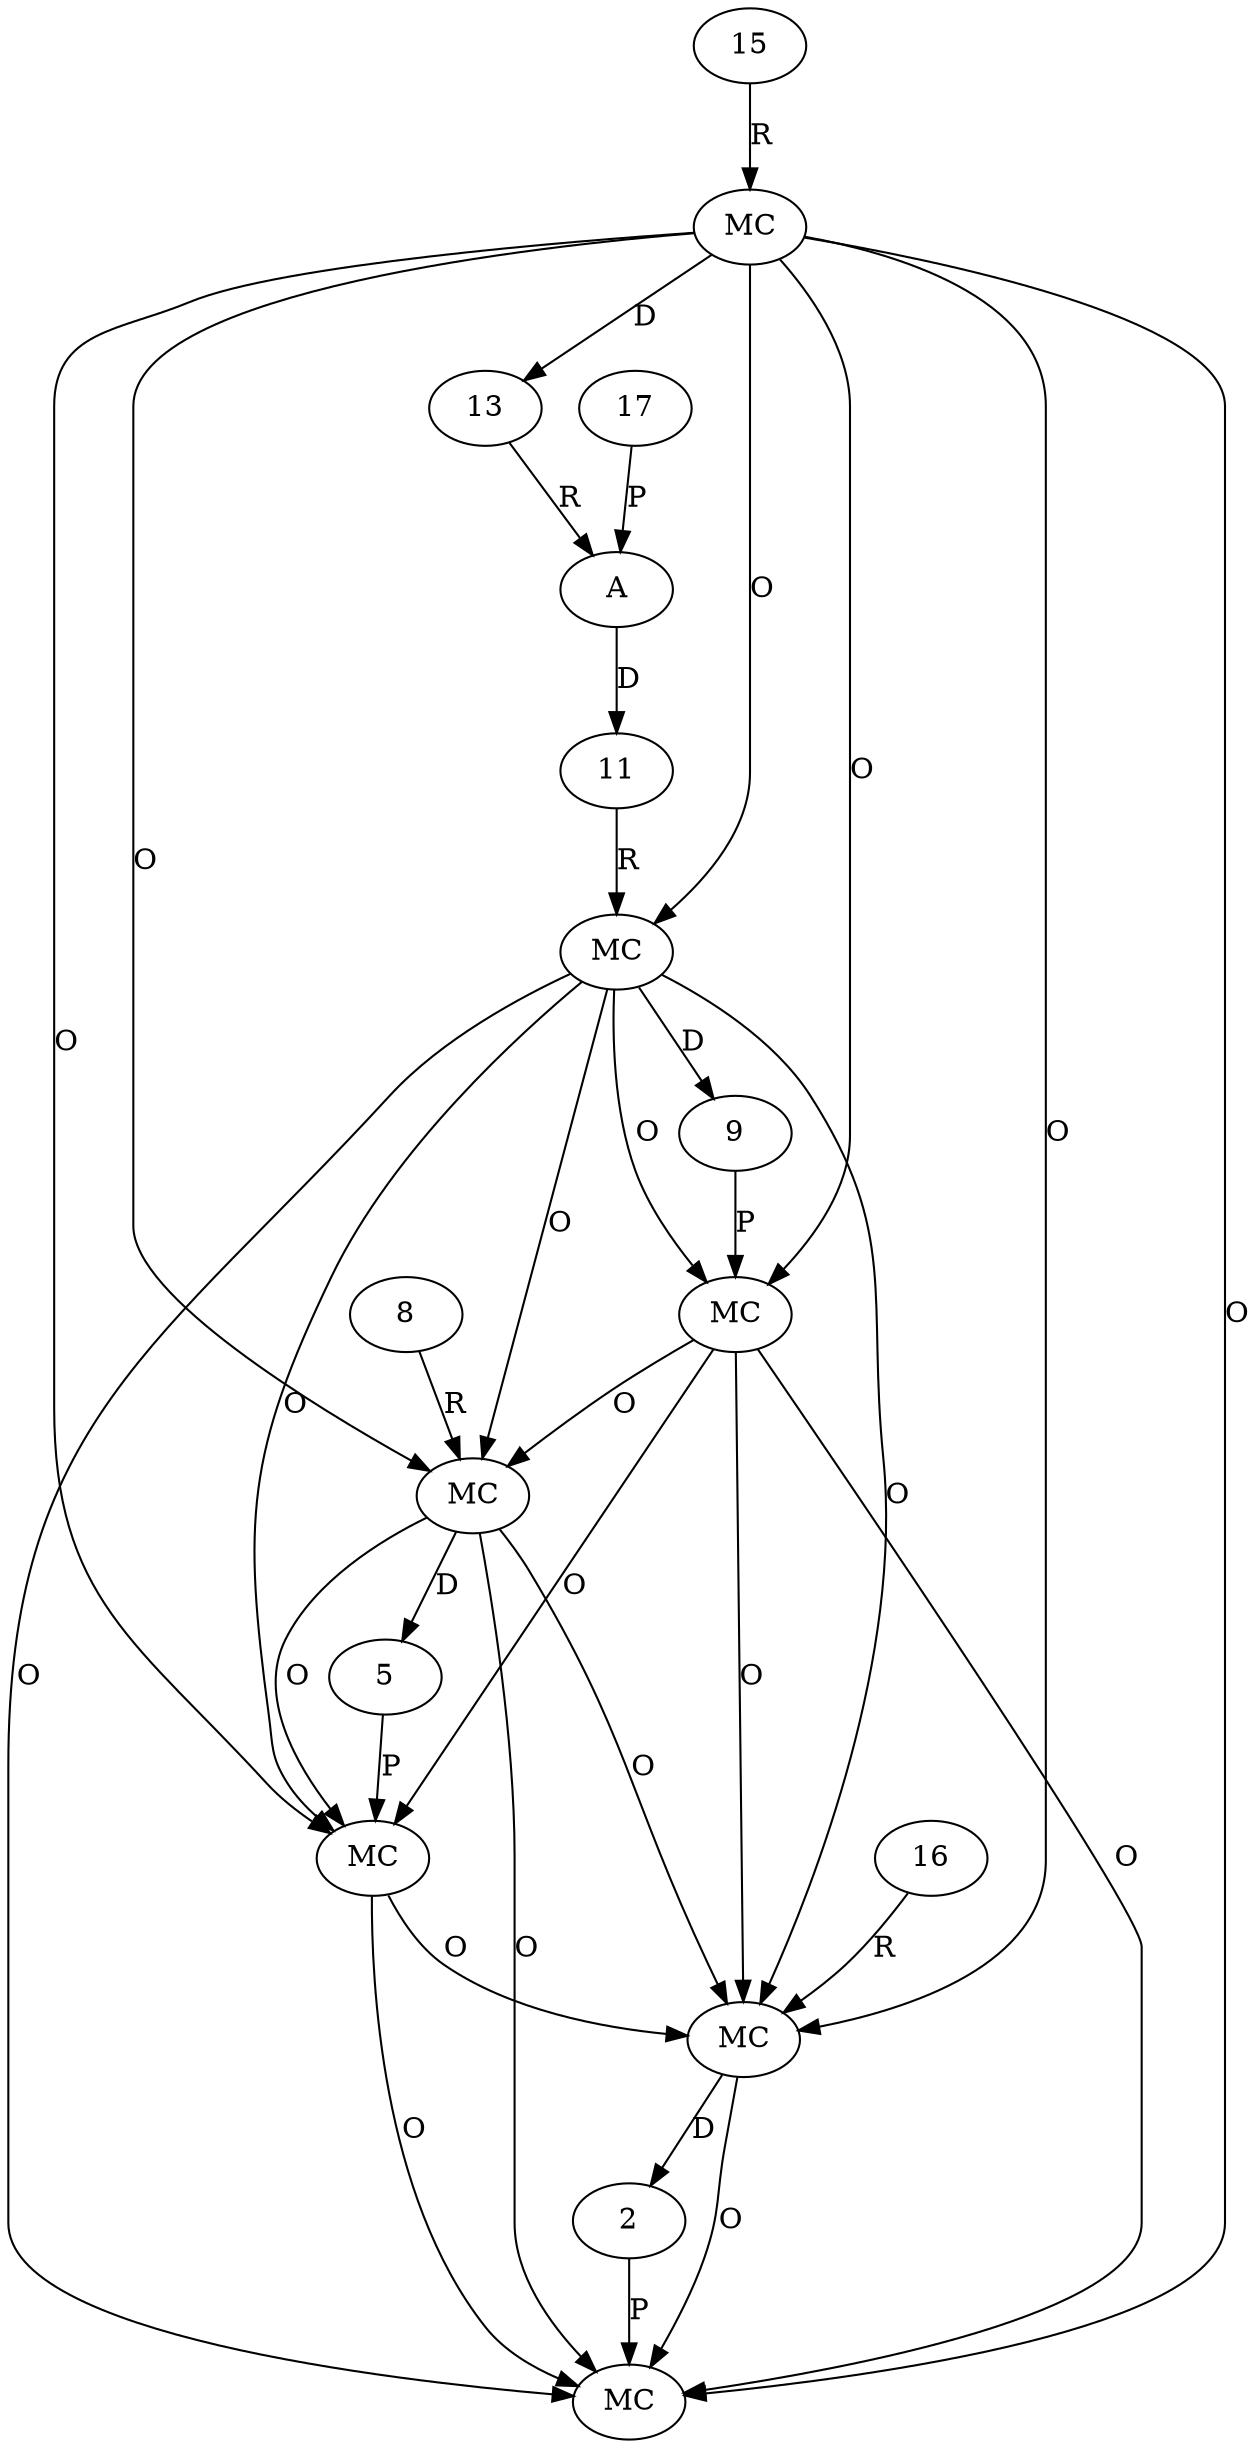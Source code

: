 digraph "AUG" {

  1 [ label="MC" s="isFinal()" t="Modifier" l="65" ];
  2 [ t="UNKNOWN" n="dummy_" ];
  3 [ label="MC" s="getModifiers()" t="Class" l="65" ];
  4 [ label="MC" s="isPublic()" t="Modifier" l="64" ];
  5 [ t="UNKNOWN" n="dummy_" ];
  6 [ label="MC" s="getModifiers()" t="Class" l="64" ];
  7 [ label="MC" s="isPublic()" t="Modifier" l="63" ];
  8 [ t="Class" v="null" n="SystemUtils.class" ];
  9 [ t="UNKNOWN" n="dummy_" ];
  10 [ label="MC" s="getModifiers()" t="UNKNOWN" l="63" ];
  11 [ t="UNKNOWN" n="dummy_" ];
  12 [ label="A" t="Constructor[]" l="63" ];
  13 [ t="Constructor[]" n="cons" ];
  14 [ label="MC" s="getDeclaredConstructors()" t="Class" l="61" ];
  15 [ t="Class" v="null" n="SystemUtils.class" ];
  16 [ t="Class" v="null" n="SystemUtils.class" ];
  17 [ t="int" v="0" ];
  2 -> 1 [ label="P" ];
  3 -> 1 [ label="O" ];
  10 -> 1 [ label="O" ];
  7 -> 1 [ label="O" ];
  4 -> 1 [ label="O" ];
  6 -> 1 [ label="O" ];
  14 -> 1 [ label="O" ];
  3 -> 2 [ label="D" ];
  7 -> 3 [ label="O" ];
  6 -> 3 [ label="O" ];
  4 -> 3 [ label="O" ];
  14 -> 3 [ label="O" ];
  16 -> 3 [ label="R" ];
  10 -> 3 [ label="O" ];
  7 -> 4 [ label="O" ];
  14 -> 4 [ label="O" ];
  6 -> 4 [ label="O" ];
  5 -> 4 [ label="P" ];
  10 -> 4 [ label="O" ];
  6 -> 5 [ label="D" ];
  8 -> 6 [ label="R" ];
  10 -> 6 [ label="O" ];
  14 -> 6 [ label="O" ];
  7 -> 6 [ label="O" ];
  10 -> 7 [ label="O" ];
  9 -> 7 [ label="P" ];
  14 -> 7 [ label="O" ];
  10 -> 9 [ label="D" ];
  11 -> 10 [ label="R" ];
  14 -> 10 [ label="O" ];
  12 -> 11 [ label="D" ];
  17 -> 12 [ label="P" ];
  13 -> 12 [ label="R" ];
  14 -> 13 [ label="D" ];
  15 -> 14 [ label="R" ];
}
